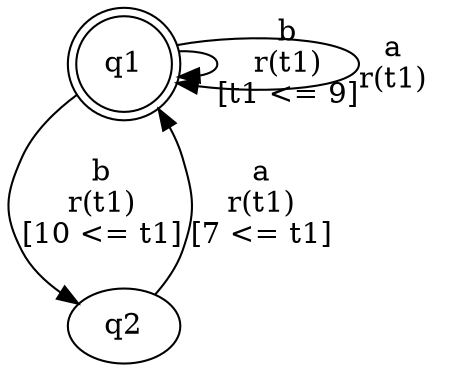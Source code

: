 digraph "tests_1/test55/solution501/solution" {
	q1[label=q1 shape=doublecircle]
	q2[label=q2]
	q1 -> q1[label="b\nr(t1)\n[t1 <= 9]"]
	q1 -> q2[label="b\nr(t1)\n[10 <= t1]"]
	q2 -> q1[label="a\nr(t1)\n[7 <= t1]"]
	q1 -> q1[label="a\nr(t1)\n"]
}
